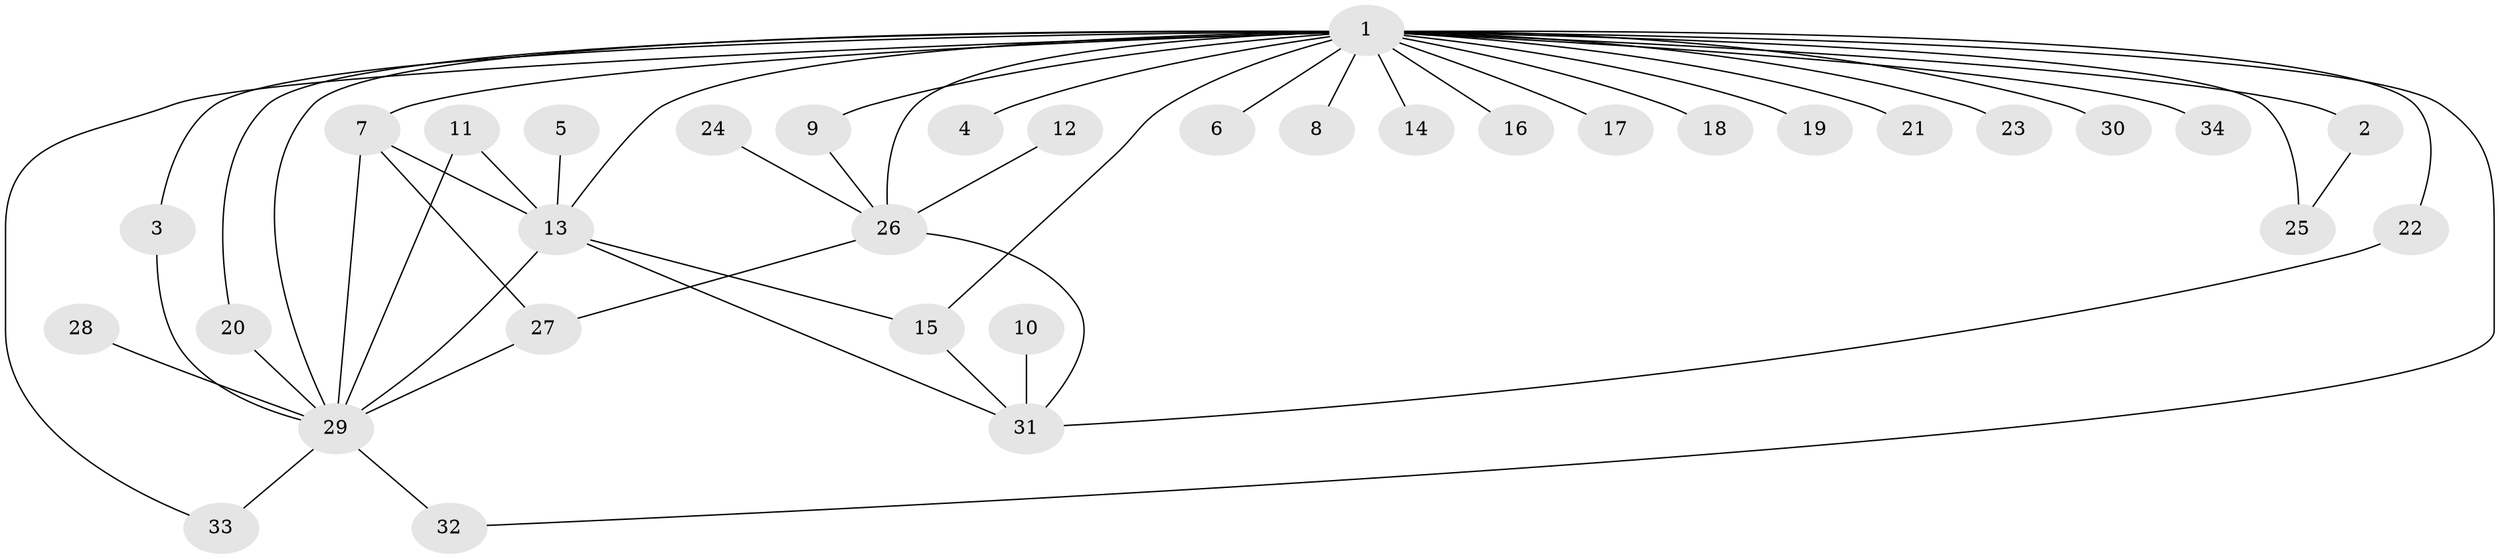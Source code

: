 // original degree distribution, {30: 0.014925373134328358, 4: 0.08955223880597014, 2: 0.3283582089552239, 10: 0.014925373134328358, 8: 0.029850746268656716, 15: 0.014925373134328358, 3: 0.07462686567164178, 1: 0.417910447761194, 6: 0.014925373134328358}
// Generated by graph-tools (version 1.1) at 2025/25/03/09/25 03:25:58]
// undirected, 34 vertices, 49 edges
graph export_dot {
graph [start="1"]
  node [color=gray90,style=filled];
  1;
  2;
  3;
  4;
  5;
  6;
  7;
  8;
  9;
  10;
  11;
  12;
  13;
  14;
  15;
  16;
  17;
  18;
  19;
  20;
  21;
  22;
  23;
  24;
  25;
  26;
  27;
  28;
  29;
  30;
  31;
  32;
  33;
  34;
  1 -- 2 [weight=1.0];
  1 -- 3 [weight=1.0];
  1 -- 4 [weight=1.0];
  1 -- 6 [weight=1.0];
  1 -- 7 [weight=1.0];
  1 -- 8 [weight=1.0];
  1 -- 9 [weight=1.0];
  1 -- 13 [weight=1.0];
  1 -- 14 [weight=1.0];
  1 -- 15 [weight=2.0];
  1 -- 16 [weight=1.0];
  1 -- 17 [weight=1.0];
  1 -- 18 [weight=1.0];
  1 -- 19 [weight=1.0];
  1 -- 20 [weight=1.0];
  1 -- 21 [weight=1.0];
  1 -- 22 [weight=1.0];
  1 -- 23 [weight=1.0];
  1 -- 25 [weight=1.0];
  1 -- 26 [weight=2.0];
  1 -- 29 [weight=1.0];
  1 -- 30 [weight=2.0];
  1 -- 32 [weight=1.0];
  1 -- 33 [weight=1.0];
  1 -- 34 [weight=1.0];
  2 -- 25 [weight=1.0];
  3 -- 29 [weight=1.0];
  5 -- 13 [weight=1.0];
  7 -- 13 [weight=1.0];
  7 -- 27 [weight=1.0];
  7 -- 29 [weight=1.0];
  9 -- 26 [weight=1.0];
  10 -- 31 [weight=2.0];
  11 -- 13 [weight=2.0];
  11 -- 29 [weight=1.0];
  12 -- 26 [weight=1.0];
  13 -- 15 [weight=1.0];
  13 -- 29 [weight=1.0];
  13 -- 31 [weight=1.0];
  15 -- 31 [weight=1.0];
  20 -- 29 [weight=1.0];
  22 -- 31 [weight=1.0];
  24 -- 26 [weight=1.0];
  26 -- 27 [weight=1.0];
  26 -- 31 [weight=1.0];
  27 -- 29 [weight=1.0];
  28 -- 29 [weight=1.0];
  29 -- 32 [weight=1.0];
  29 -- 33 [weight=1.0];
}
